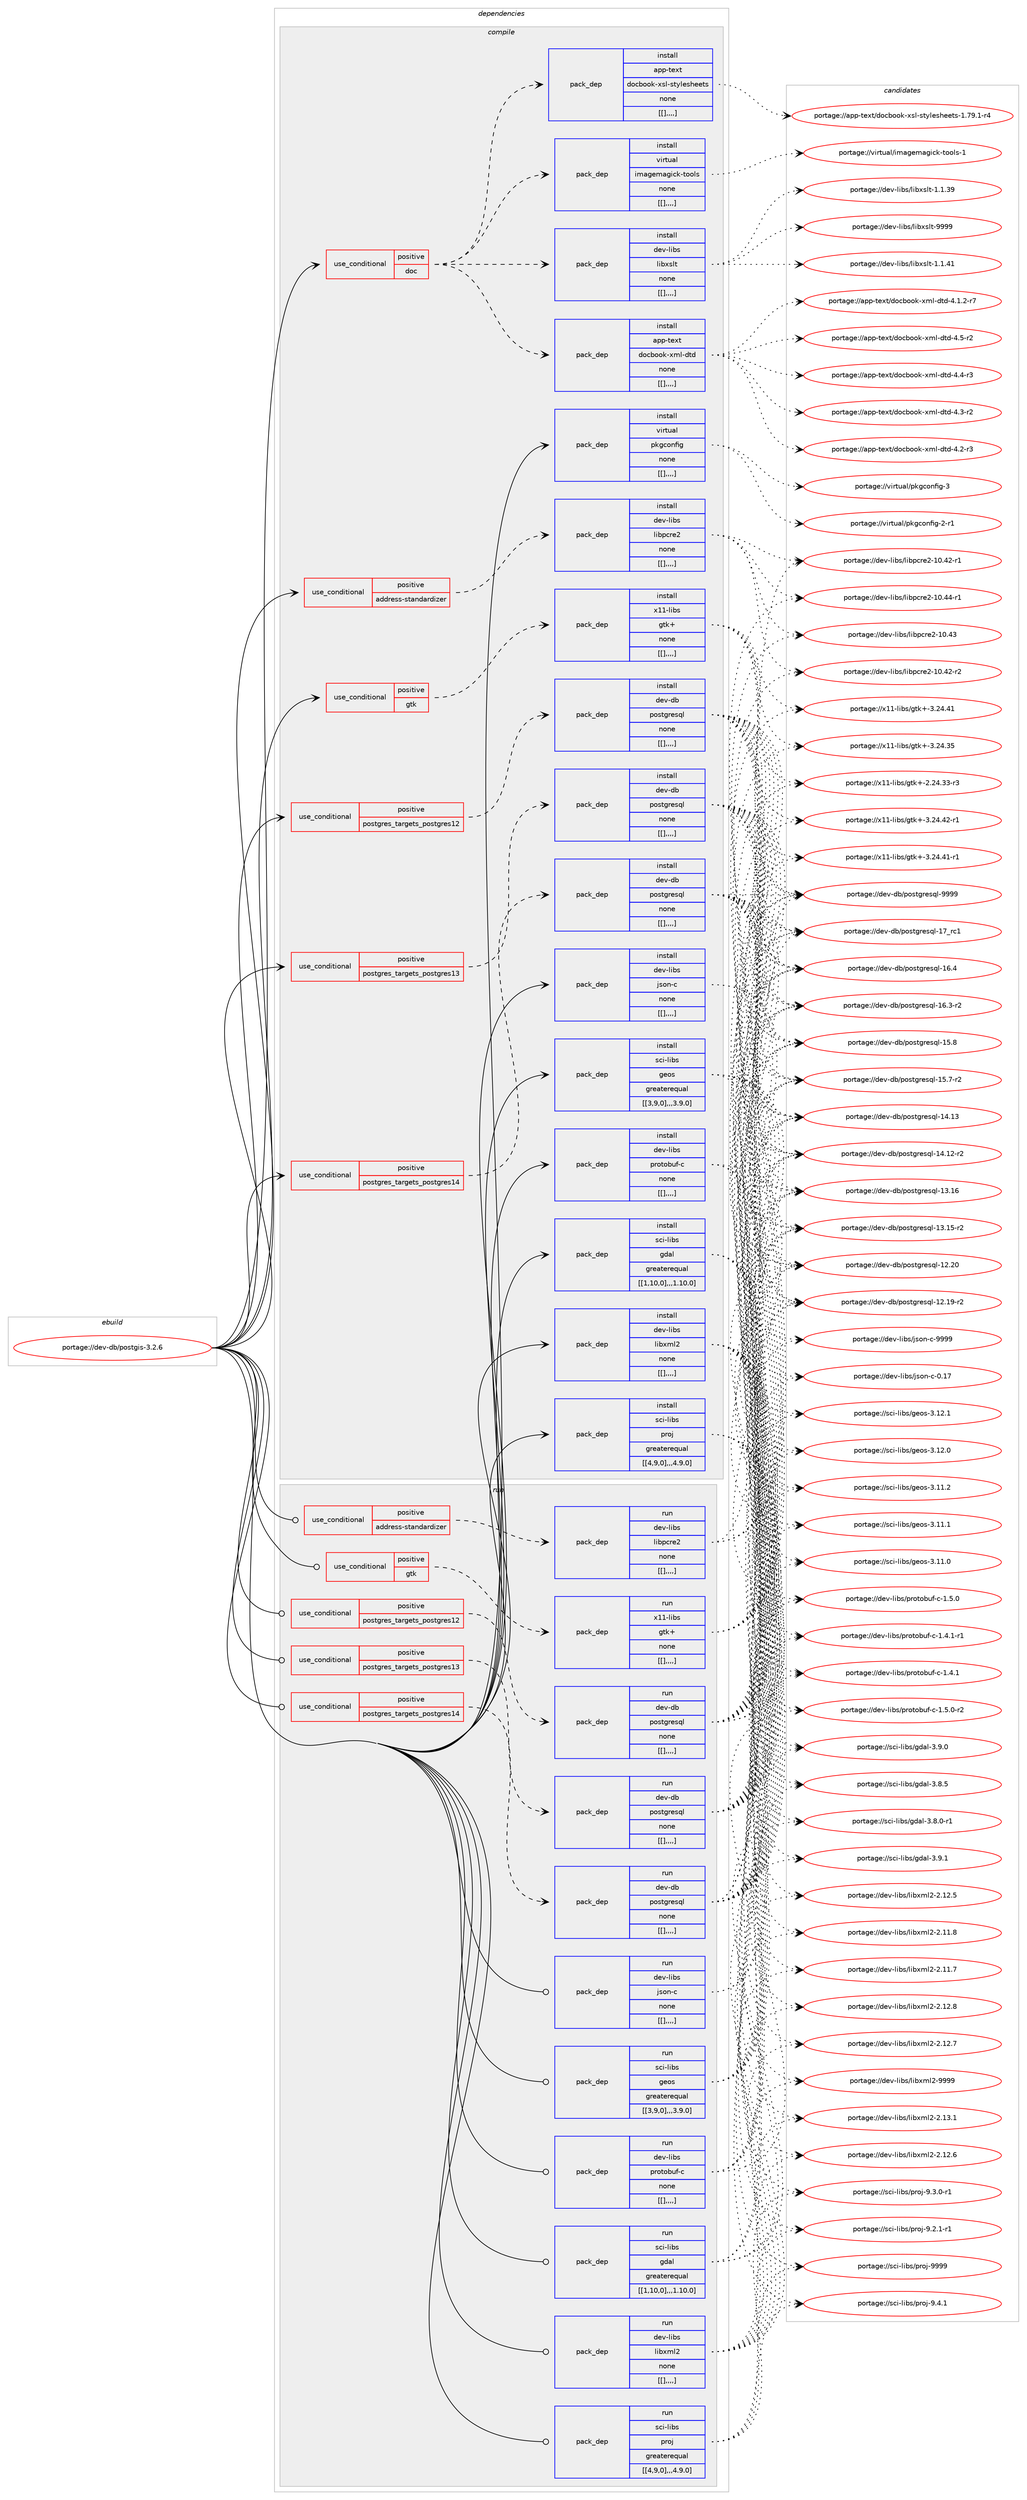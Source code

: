 digraph prolog {

# *************
# Graph options
# *************

newrank=true;
concentrate=true;
compound=true;
graph [rankdir=LR,fontname=Helvetica,fontsize=10,ranksep=1.5];#, ranksep=2.5, nodesep=0.2];
edge  [arrowhead=vee];
node  [fontname=Helvetica,fontsize=10];

# **********
# The ebuild
# **********

subgraph cluster_leftcol {
color=gray;
label=<<i>ebuild</i>>;
id [label="portage://dev-db/postgis-3.2.6", color=red, width=4, href="../dev-db/postgis-3.2.6.svg"];
}

# ****************
# The dependencies
# ****************

subgraph cluster_midcol {
color=gray;
label=<<i>dependencies</i>>;
subgraph cluster_compile {
fillcolor="#eeeeee";
style=filled;
label=<<i>compile</i>>;
subgraph cond18320 {
dependency69428 [label=<<TABLE BORDER="0" CELLBORDER="1" CELLSPACING="0" CELLPADDING="4"><TR><TD ROWSPAN="3" CELLPADDING="10">use_conditional</TD></TR><TR><TD>positive</TD></TR><TR><TD>address-standardizer</TD></TR></TABLE>>, shape=none, color=red];
subgraph pack50161 {
dependency69429 [label=<<TABLE BORDER="0" CELLBORDER="1" CELLSPACING="0" CELLPADDING="4" WIDTH="220"><TR><TD ROWSPAN="6" CELLPADDING="30">pack_dep</TD></TR><TR><TD WIDTH="110">install</TD></TR><TR><TD>dev-libs</TD></TR><TR><TD>libpcre2</TD></TR><TR><TD>none</TD></TR><TR><TD>[[],,,,]</TD></TR></TABLE>>, shape=none, color=blue];
}
dependency69428:e -> dependency69429:w [weight=20,style="dashed",arrowhead="vee"];
}
id:e -> dependency69428:w [weight=20,style="solid",arrowhead="vee"];
subgraph cond18321 {
dependency69430 [label=<<TABLE BORDER="0" CELLBORDER="1" CELLSPACING="0" CELLPADDING="4"><TR><TD ROWSPAN="3" CELLPADDING="10">use_conditional</TD></TR><TR><TD>positive</TD></TR><TR><TD>doc</TD></TR></TABLE>>, shape=none, color=red];
subgraph pack50162 {
dependency69431 [label=<<TABLE BORDER="0" CELLBORDER="1" CELLSPACING="0" CELLPADDING="4" WIDTH="220"><TR><TD ROWSPAN="6" CELLPADDING="30">pack_dep</TD></TR><TR><TD WIDTH="110">install</TD></TR><TR><TD>app-text</TD></TR><TR><TD>docbook-xsl-stylesheets</TD></TR><TR><TD>none</TD></TR><TR><TD>[[],,,,]</TD></TR></TABLE>>, shape=none, color=blue];
}
dependency69430:e -> dependency69431:w [weight=20,style="dashed",arrowhead="vee"];
subgraph pack50163 {
dependency69432 [label=<<TABLE BORDER="0" CELLBORDER="1" CELLSPACING="0" CELLPADDING="4" WIDTH="220"><TR><TD ROWSPAN="6" CELLPADDING="30">pack_dep</TD></TR><TR><TD WIDTH="110">install</TD></TR><TR><TD>app-text</TD></TR><TR><TD>docbook-xml-dtd</TD></TR><TR><TD>none</TD></TR><TR><TD>[[],,,,]</TD></TR></TABLE>>, shape=none, color=blue];
}
dependency69430:e -> dependency69432:w [weight=20,style="dashed",arrowhead="vee"];
subgraph pack50164 {
dependency69433 [label=<<TABLE BORDER="0" CELLBORDER="1" CELLSPACING="0" CELLPADDING="4" WIDTH="220"><TR><TD ROWSPAN="6" CELLPADDING="30">pack_dep</TD></TR><TR><TD WIDTH="110">install</TD></TR><TR><TD>dev-libs</TD></TR><TR><TD>libxslt</TD></TR><TR><TD>none</TD></TR><TR><TD>[[],,,,]</TD></TR></TABLE>>, shape=none, color=blue];
}
dependency69430:e -> dependency69433:w [weight=20,style="dashed",arrowhead="vee"];
subgraph pack50165 {
dependency69434 [label=<<TABLE BORDER="0" CELLBORDER="1" CELLSPACING="0" CELLPADDING="4" WIDTH="220"><TR><TD ROWSPAN="6" CELLPADDING="30">pack_dep</TD></TR><TR><TD WIDTH="110">install</TD></TR><TR><TD>virtual</TD></TR><TR><TD>imagemagick-tools</TD></TR><TR><TD>none</TD></TR><TR><TD>[[],,,,]</TD></TR></TABLE>>, shape=none, color=blue];
}
dependency69430:e -> dependency69434:w [weight=20,style="dashed",arrowhead="vee"];
}
id:e -> dependency69430:w [weight=20,style="solid",arrowhead="vee"];
subgraph cond18322 {
dependency69435 [label=<<TABLE BORDER="0" CELLBORDER="1" CELLSPACING="0" CELLPADDING="4"><TR><TD ROWSPAN="3" CELLPADDING="10">use_conditional</TD></TR><TR><TD>positive</TD></TR><TR><TD>gtk</TD></TR></TABLE>>, shape=none, color=red];
subgraph pack50166 {
dependency69436 [label=<<TABLE BORDER="0" CELLBORDER="1" CELLSPACING="0" CELLPADDING="4" WIDTH="220"><TR><TD ROWSPAN="6" CELLPADDING="30">pack_dep</TD></TR><TR><TD WIDTH="110">install</TD></TR><TR><TD>x11-libs</TD></TR><TR><TD>gtk+</TD></TR><TR><TD>none</TD></TR><TR><TD>[[],,,,]</TD></TR></TABLE>>, shape=none, color=blue];
}
dependency69435:e -> dependency69436:w [weight=20,style="dashed",arrowhead="vee"];
}
id:e -> dependency69435:w [weight=20,style="solid",arrowhead="vee"];
subgraph cond18323 {
dependency69437 [label=<<TABLE BORDER="0" CELLBORDER="1" CELLSPACING="0" CELLPADDING="4"><TR><TD ROWSPAN="3" CELLPADDING="10">use_conditional</TD></TR><TR><TD>positive</TD></TR><TR><TD>postgres_targets_postgres12</TD></TR></TABLE>>, shape=none, color=red];
subgraph pack50167 {
dependency69438 [label=<<TABLE BORDER="0" CELLBORDER="1" CELLSPACING="0" CELLPADDING="4" WIDTH="220"><TR><TD ROWSPAN="6" CELLPADDING="30">pack_dep</TD></TR><TR><TD WIDTH="110">install</TD></TR><TR><TD>dev-db</TD></TR><TR><TD>postgresql</TD></TR><TR><TD>none</TD></TR><TR><TD>[[],,,,]</TD></TR></TABLE>>, shape=none, color=blue];
}
dependency69437:e -> dependency69438:w [weight=20,style="dashed",arrowhead="vee"];
}
id:e -> dependency69437:w [weight=20,style="solid",arrowhead="vee"];
subgraph cond18324 {
dependency69439 [label=<<TABLE BORDER="0" CELLBORDER="1" CELLSPACING="0" CELLPADDING="4"><TR><TD ROWSPAN="3" CELLPADDING="10">use_conditional</TD></TR><TR><TD>positive</TD></TR><TR><TD>postgres_targets_postgres13</TD></TR></TABLE>>, shape=none, color=red];
subgraph pack50168 {
dependency69440 [label=<<TABLE BORDER="0" CELLBORDER="1" CELLSPACING="0" CELLPADDING="4" WIDTH="220"><TR><TD ROWSPAN="6" CELLPADDING="30">pack_dep</TD></TR><TR><TD WIDTH="110">install</TD></TR><TR><TD>dev-db</TD></TR><TR><TD>postgresql</TD></TR><TR><TD>none</TD></TR><TR><TD>[[],,,,]</TD></TR></TABLE>>, shape=none, color=blue];
}
dependency69439:e -> dependency69440:w [weight=20,style="dashed",arrowhead="vee"];
}
id:e -> dependency69439:w [weight=20,style="solid",arrowhead="vee"];
subgraph cond18325 {
dependency69441 [label=<<TABLE BORDER="0" CELLBORDER="1" CELLSPACING="0" CELLPADDING="4"><TR><TD ROWSPAN="3" CELLPADDING="10">use_conditional</TD></TR><TR><TD>positive</TD></TR><TR><TD>postgres_targets_postgres14</TD></TR></TABLE>>, shape=none, color=red];
subgraph pack50169 {
dependency69442 [label=<<TABLE BORDER="0" CELLBORDER="1" CELLSPACING="0" CELLPADDING="4" WIDTH="220"><TR><TD ROWSPAN="6" CELLPADDING="30">pack_dep</TD></TR><TR><TD WIDTH="110">install</TD></TR><TR><TD>dev-db</TD></TR><TR><TD>postgresql</TD></TR><TR><TD>none</TD></TR><TR><TD>[[],,,,]</TD></TR></TABLE>>, shape=none, color=blue];
}
dependency69441:e -> dependency69442:w [weight=20,style="dashed",arrowhead="vee"];
}
id:e -> dependency69441:w [weight=20,style="solid",arrowhead="vee"];
subgraph pack50170 {
dependency69443 [label=<<TABLE BORDER="0" CELLBORDER="1" CELLSPACING="0" CELLPADDING="4" WIDTH="220"><TR><TD ROWSPAN="6" CELLPADDING="30">pack_dep</TD></TR><TR><TD WIDTH="110">install</TD></TR><TR><TD>dev-libs</TD></TR><TR><TD>json-c</TD></TR><TR><TD>none</TD></TR><TR><TD>[[],,,,]</TD></TR></TABLE>>, shape=none, color=blue];
}
id:e -> dependency69443:w [weight=20,style="solid",arrowhead="vee"];
subgraph pack50171 {
dependency69444 [label=<<TABLE BORDER="0" CELLBORDER="1" CELLSPACING="0" CELLPADDING="4" WIDTH="220"><TR><TD ROWSPAN="6" CELLPADDING="30">pack_dep</TD></TR><TR><TD WIDTH="110">install</TD></TR><TR><TD>dev-libs</TD></TR><TR><TD>libxml2</TD></TR><TR><TD>none</TD></TR><TR><TD>[[],,,,]</TD></TR></TABLE>>, shape=none, color=blue];
}
id:e -> dependency69444:w [weight=20,style="solid",arrowhead="vee"];
subgraph pack50172 {
dependency69445 [label=<<TABLE BORDER="0" CELLBORDER="1" CELLSPACING="0" CELLPADDING="4" WIDTH="220"><TR><TD ROWSPAN="6" CELLPADDING="30">pack_dep</TD></TR><TR><TD WIDTH="110">install</TD></TR><TR><TD>dev-libs</TD></TR><TR><TD>protobuf-c</TD></TR><TR><TD>none</TD></TR><TR><TD>[[],,,,]</TD></TR></TABLE>>, shape=none, color=blue];
}
id:e -> dependency69445:w [weight=20,style="solid",arrowhead="vee"];
subgraph pack50173 {
dependency69446 [label=<<TABLE BORDER="0" CELLBORDER="1" CELLSPACING="0" CELLPADDING="4" WIDTH="220"><TR><TD ROWSPAN="6" CELLPADDING="30">pack_dep</TD></TR><TR><TD WIDTH="110">install</TD></TR><TR><TD>sci-libs</TD></TR><TR><TD>gdal</TD></TR><TR><TD>greaterequal</TD></TR><TR><TD>[[1,10,0],,,1.10.0]</TD></TR></TABLE>>, shape=none, color=blue];
}
id:e -> dependency69446:w [weight=20,style="solid",arrowhead="vee"];
subgraph pack50174 {
dependency69447 [label=<<TABLE BORDER="0" CELLBORDER="1" CELLSPACING="0" CELLPADDING="4" WIDTH="220"><TR><TD ROWSPAN="6" CELLPADDING="30">pack_dep</TD></TR><TR><TD WIDTH="110">install</TD></TR><TR><TD>sci-libs</TD></TR><TR><TD>geos</TD></TR><TR><TD>greaterequal</TD></TR><TR><TD>[[3,9,0],,,3.9.0]</TD></TR></TABLE>>, shape=none, color=blue];
}
id:e -> dependency69447:w [weight=20,style="solid",arrowhead="vee"];
subgraph pack50175 {
dependency69448 [label=<<TABLE BORDER="0" CELLBORDER="1" CELLSPACING="0" CELLPADDING="4" WIDTH="220"><TR><TD ROWSPAN="6" CELLPADDING="30">pack_dep</TD></TR><TR><TD WIDTH="110">install</TD></TR><TR><TD>sci-libs</TD></TR><TR><TD>proj</TD></TR><TR><TD>greaterequal</TD></TR><TR><TD>[[4,9,0],,,4.9.0]</TD></TR></TABLE>>, shape=none, color=blue];
}
id:e -> dependency69448:w [weight=20,style="solid",arrowhead="vee"];
subgraph pack50176 {
dependency69449 [label=<<TABLE BORDER="0" CELLBORDER="1" CELLSPACING="0" CELLPADDING="4" WIDTH="220"><TR><TD ROWSPAN="6" CELLPADDING="30">pack_dep</TD></TR><TR><TD WIDTH="110">install</TD></TR><TR><TD>virtual</TD></TR><TR><TD>pkgconfig</TD></TR><TR><TD>none</TD></TR><TR><TD>[[],,,,]</TD></TR></TABLE>>, shape=none, color=blue];
}
id:e -> dependency69449:w [weight=20,style="solid",arrowhead="vee"];
}
subgraph cluster_compileandrun {
fillcolor="#eeeeee";
style=filled;
label=<<i>compile and run</i>>;
}
subgraph cluster_run {
fillcolor="#eeeeee";
style=filled;
label=<<i>run</i>>;
subgraph cond18326 {
dependency69450 [label=<<TABLE BORDER="0" CELLBORDER="1" CELLSPACING="0" CELLPADDING="4"><TR><TD ROWSPAN="3" CELLPADDING="10">use_conditional</TD></TR><TR><TD>positive</TD></TR><TR><TD>address-standardizer</TD></TR></TABLE>>, shape=none, color=red];
subgraph pack50177 {
dependency69451 [label=<<TABLE BORDER="0" CELLBORDER="1" CELLSPACING="0" CELLPADDING="4" WIDTH="220"><TR><TD ROWSPAN="6" CELLPADDING="30">pack_dep</TD></TR><TR><TD WIDTH="110">run</TD></TR><TR><TD>dev-libs</TD></TR><TR><TD>libpcre2</TD></TR><TR><TD>none</TD></TR><TR><TD>[[],,,,]</TD></TR></TABLE>>, shape=none, color=blue];
}
dependency69450:e -> dependency69451:w [weight=20,style="dashed",arrowhead="vee"];
}
id:e -> dependency69450:w [weight=20,style="solid",arrowhead="odot"];
subgraph cond18327 {
dependency69452 [label=<<TABLE BORDER="0" CELLBORDER="1" CELLSPACING="0" CELLPADDING="4"><TR><TD ROWSPAN="3" CELLPADDING="10">use_conditional</TD></TR><TR><TD>positive</TD></TR><TR><TD>gtk</TD></TR></TABLE>>, shape=none, color=red];
subgraph pack50178 {
dependency69453 [label=<<TABLE BORDER="0" CELLBORDER="1" CELLSPACING="0" CELLPADDING="4" WIDTH="220"><TR><TD ROWSPAN="6" CELLPADDING="30">pack_dep</TD></TR><TR><TD WIDTH="110">run</TD></TR><TR><TD>x11-libs</TD></TR><TR><TD>gtk+</TD></TR><TR><TD>none</TD></TR><TR><TD>[[],,,,]</TD></TR></TABLE>>, shape=none, color=blue];
}
dependency69452:e -> dependency69453:w [weight=20,style="dashed",arrowhead="vee"];
}
id:e -> dependency69452:w [weight=20,style="solid",arrowhead="odot"];
subgraph cond18328 {
dependency69454 [label=<<TABLE BORDER="0" CELLBORDER="1" CELLSPACING="0" CELLPADDING="4"><TR><TD ROWSPAN="3" CELLPADDING="10">use_conditional</TD></TR><TR><TD>positive</TD></TR><TR><TD>postgres_targets_postgres12</TD></TR></TABLE>>, shape=none, color=red];
subgraph pack50179 {
dependency69455 [label=<<TABLE BORDER="0" CELLBORDER="1" CELLSPACING="0" CELLPADDING="4" WIDTH="220"><TR><TD ROWSPAN="6" CELLPADDING="30">pack_dep</TD></TR><TR><TD WIDTH="110">run</TD></TR><TR><TD>dev-db</TD></TR><TR><TD>postgresql</TD></TR><TR><TD>none</TD></TR><TR><TD>[[],,,,]</TD></TR></TABLE>>, shape=none, color=blue];
}
dependency69454:e -> dependency69455:w [weight=20,style="dashed",arrowhead="vee"];
}
id:e -> dependency69454:w [weight=20,style="solid",arrowhead="odot"];
subgraph cond18329 {
dependency69456 [label=<<TABLE BORDER="0" CELLBORDER="1" CELLSPACING="0" CELLPADDING="4"><TR><TD ROWSPAN="3" CELLPADDING="10">use_conditional</TD></TR><TR><TD>positive</TD></TR><TR><TD>postgres_targets_postgres13</TD></TR></TABLE>>, shape=none, color=red];
subgraph pack50180 {
dependency69457 [label=<<TABLE BORDER="0" CELLBORDER="1" CELLSPACING="0" CELLPADDING="4" WIDTH="220"><TR><TD ROWSPAN="6" CELLPADDING="30">pack_dep</TD></TR><TR><TD WIDTH="110">run</TD></TR><TR><TD>dev-db</TD></TR><TR><TD>postgresql</TD></TR><TR><TD>none</TD></TR><TR><TD>[[],,,,]</TD></TR></TABLE>>, shape=none, color=blue];
}
dependency69456:e -> dependency69457:w [weight=20,style="dashed",arrowhead="vee"];
}
id:e -> dependency69456:w [weight=20,style="solid",arrowhead="odot"];
subgraph cond18330 {
dependency69458 [label=<<TABLE BORDER="0" CELLBORDER="1" CELLSPACING="0" CELLPADDING="4"><TR><TD ROWSPAN="3" CELLPADDING="10">use_conditional</TD></TR><TR><TD>positive</TD></TR><TR><TD>postgres_targets_postgres14</TD></TR></TABLE>>, shape=none, color=red];
subgraph pack50181 {
dependency69459 [label=<<TABLE BORDER="0" CELLBORDER="1" CELLSPACING="0" CELLPADDING="4" WIDTH="220"><TR><TD ROWSPAN="6" CELLPADDING="30">pack_dep</TD></TR><TR><TD WIDTH="110">run</TD></TR><TR><TD>dev-db</TD></TR><TR><TD>postgresql</TD></TR><TR><TD>none</TD></TR><TR><TD>[[],,,,]</TD></TR></TABLE>>, shape=none, color=blue];
}
dependency69458:e -> dependency69459:w [weight=20,style="dashed",arrowhead="vee"];
}
id:e -> dependency69458:w [weight=20,style="solid",arrowhead="odot"];
subgraph pack50182 {
dependency69460 [label=<<TABLE BORDER="0" CELLBORDER="1" CELLSPACING="0" CELLPADDING="4" WIDTH="220"><TR><TD ROWSPAN="6" CELLPADDING="30">pack_dep</TD></TR><TR><TD WIDTH="110">run</TD></TR><TR><TD>dev-libs</TD></TR><TR><TD>json-c</TD></TR><TR><TD>none</TD></TR><TR><TD>[[],,,,]</TD></TR></TABLE>>, shape=none, color=blue];
}
id:e -> dependency69460:w [weight=20,style="solid",arrowhead="odot"];
subgraph pack50183 {
dependency69461 [label=<<TABLE BORDER="0" CELLBORDER="1" CELLSPACING="0" CELLPADDING="4" WIDTH="220"><TR><TD ROWSPAN="6" CELLPADDING="30">pack_dep</TD></TR><TR><TD WIDTH="110">run</TD></TR><TR><TD>dev-libs</TD></TR><TR><TD>libxml2</TD></TR><TR><TD>none</TD></TR><TR><TD>[[],,,,]</TD></TR></TABLE>>, shape=none, color=blue];
}
id:e -> dependency69461:w [weight=20,style="solid",arrowhead="odot"];
subgraph pack50184 {
dependency69462 [label=<<TABLE BORDER="0" CELLBORDER="1" CELLSPACING="0" CELLPADDING="4" WIDTH="220"><TR><TD ROWSPAN="6" CELLPADDING="30">pack_dep</TD></TR><TR><TD WIDTH="110">run</TD></TR><TR><TD>dev-libs</TD></TR><TR><TD>protobuf-c</TD></TR><TR><TD>none</TD></TR><TR><TD>[[],,,,]</TD></TR></TABLE>>, shape=none, color=blue];
}
id:e -> dependency69462:w [weight=20,style="solid",arrowhead="odot"];
subgraph pack50185 {
dependency69463 [label=<<TABLE BORDER="0" CELLBORDER="1" CELLSPACING="0" CELLPADDING="4" WIDTH="220"><TR><TD ROWSPAN="6" CELLPADDING="30">pack_dep</TD></TR><TR><TD WIDTH="110">run</TD></TR><TR><TD>sci-libs</TD></TR><TR><TD>gdal</TD></TR><TR><TD>greaterequal</TD></TR><TR><TD>[[1,10,0],,,1.10.0]</TD></TR></TABLE>>, shape=none, color=blue];
}
id:e -> dependency69463:w [weight=20,style="solid",arrowhead="odot"];
subgraph pack50186 {
dependency69464 [label=<<TABLE BORDER="0" CELLBORDER="1" CELLSPACING="0" CELLPADDING="4" WIDTH="220"><TR><TD ROWSPAN="6" CELLPADDING="30">pack_dep</TD></TR><TR><TD WIDTH="110">run</TD></TR><TR><TD>sci-libs</TD></TR><TR><TD>geos</TD></TR><TR><TD>greaterequal</TD></TR><TR><TD>[[3,9,0],,,3.9.0]</TD></TR></TABLE>>, shape=none, color=blue];
}
id:e -> dependency69464:w [weight=20,style="solid",arrowhead="odot"];
subgraph pack50187 {
dependency69465 [label=<<TABLE BORDER="0" CELLBORDER="1" CELLSPACING="0" CELLPADDING="4" WIDTH="220"><TR><TD ROWSPAN="6" CELLPADDING="30">pack_dep</TD></TR><TR><TD WIDTH="110">run</TD></TR><TR><TD>sci-libs</TD></TR><TR><TD>proj</TD></TR><TR><TD>greaterequal</TD></TR><TR><TD>[[4,9,0],,,4.9.0]</TD></TR></TABLE>>, shape=none, color=blue];
}
id:e -> dependency69465:w [weight=20,style="solid",arrowhead="odot"];
}
}

# **************
# The candidates
# **************

subgraph cluster_choices {
rank=same;
color=gray;
label=<<i>candidates</i>>;

subgraph choice50161 {
color=black;
nodesep=1;
choice1001011184510810598115471081059811299114101504549484652524511449 [label="portage://dev-libs/libpcre2-10.44-r1", color=red, width=4,href="../dev-libs/libpcre2-10.44-r1.svg"];
choice100101118451081059811547108105981129911410150454948465251 [label="portage://dev-libs/libpcre2-10.43", color=red, width=4,href="../dev-libs/libpcre2-10.43.svg"];
choice1001011184510810598115471081059811299114101504549484652504511450 [label="portage://dev-libs/libpcre2-10.42-r2", color=red, width=4,href="../dev-libs/libpcre2-10.42-r2.svg"];
choice1001011184510810598115471081059811299114101504549484652504511449 [label="portage://dev-libs/libpcre2-10.42-r1", color=red, width=4,href="../dev-libs/libpcre2-10.42-r1.svg"];
dependency69429:e -> choice1001011184510810598115471081059811299114101504549484652524511449:w [style=dotted,weight="100"];
dependency69429:e -> choice100101118451081059811547108105981129911410150454948465251:w [style=dotted,weight="100"];
dependency69429:e -> choice1001011184510810598115471081059811299114101504549484652504511450:w [style=dotted,weight="100"];
dependency69429:e -> choice1001011184510810598115471081059811299114101504549484652504511449:w [style=dotted,weight="100"];
}
subgraph choice50162 {
color=black;
nodesep=1;
choice97112112451161011201164710011199981111111074512011510845115116121108101115104101101116115454946555746494511452 [label="portage://app-text/docbook-xsl-stylesheets-1.79.1-r4", color=red, width=4,href="../app-text/docbook-xsl-stylesheets-1.79.1-r4.svg"];
dependency69431:e -> choice97112112451161011201164710011199981111111074512011510845115116121108101115104101101116115454946555746494511452:w [style=dotted,weight="100"];
}
subgraph choice50163 {
color=black;
nodesep=1;
choice97112112451161011201164710011199981111111074512010910845100116100455246534511450 [label="portage://app-text/docbook-xml-dtd-4.5-r2", color=red, width=4,href="../app-text/docbook-xml-dtd-4.5-r2.svg"];
choice97112112451161011201164710011199981111111074512010910845100116100455246524511451 [label="portage://app-text/docbook-xml-dtd-4.4-r3", color=red, width=4,href="../app-text/docbook-xml-dtd-4.4-r3.svg"];
choice97112112451161011201164710011199981111111074512010910845100116100455246514511450 [label="portage://app-text/docbook-xml-dtd-4.3-r2", color=red, width=4,href="../app-text/docbook-xml-dtd-4.3-r2.svg"];
choice97112112451161011201164710011199981111111074512010910845100116100455246504511451 [label="portage://app-text/docbook-xml-dtd-4.2-r3", color=red, width=4,href="../app-text/docbook-xml-dtd-4.2-r3.svg"];
choice971121124511610112011647100111999811111110745120109108451001161004552464946504511455 [label="portage://app-text/docbook-xml-dtd-4.1.2-r7", color=red, width=4,href="../app-text/docbook-xml-dtd-4.1.2-r7.svg"];
dependency69432:e -> choice97112112451161011201164710011199981111111074512010910845100116100455246534511450:w [style=dotted,weight="100"];
dependency69432:e -> choice97112112451161011201164710011199981111111074512010910845100116100455246524511451:w [style=dotted,weight="100"];
dependency69432:e -> choice97112112451161011201164710011199981111111074512010910845100116100455246514511450:w [style=dotted,weight="100"];
dependency69432:e -> choice97112112451161011201164710011199981111111074512010910845100116100455246504511451:w [style=dotted,weight="100"];
dependency69432:e -> choice971121124511610112011647100111999811111110745120109108451001161004552464946504511455:w [style=dotted,weight="100"];
}
subgraph choice50164 {
color=black;
nodesep=1;
choice100101118451081059811547108105981201151081164557575757 [label="portage://dev-libs/libxslt-9999", color=red, width=4,href="../dev-libs/libxslt-9999.svg"];
choice1001011184510810598115471081059812011510811645494649465249 [label="portage://dev-libs/libxslt-1.1.41", color=red, width=4,href="../dev-libs/libxslt-1.1.41.svg"];
choice1001011184510810598115471081059812011510811645494649465157 [label="portage://dev-libs/libxslt-1.1.39", color=red, width=4,href="../dev-libs/libxslt-1.1.39.svg"];
dependency69433:e -> choice100101118451081059811547108105981201151081164557575757:w [style=dotted,weight="100"];
dependency69433:e -> choice1001011184510810598115471081059812011510811645494649465249:w [style=dotted,weight="100"];
dependency69433:e -> choice1001011184510810598115471081059812011510811645494649465157:w [style=dotted,weight="100"];
}
subgraph choice50165 {
color=black;
nodesep=1;
choice1181051141161179710847105109971031011099710310599107451161111111081154549 [label="portage://virtual/imagemagick-tools-1", color=red, width=4,href="../virtual/imagemagick-tools-1.svg"];
dependency69434:e -> choice1181051141161179710847105109971031011099710310599107451161111111081154549:w [style=dotted,weight="100"];
}
subgraph choice50166 {
color=black;
nodesep=1;
choice12049494510810598115471031161074345514650524652504511449 [label="portage://x11-libs/gtk+-3.24.42-r1", color=red, width=4,href="../x11-libs/gtk+-3.24.42-r1.svg"];
choice12049494510810598115471031161074345514650524652494511449 [label="portage://x11-libs/gtk+-3.24.41-r1", color=red, width=4,href="../x11-libs/gtk+-3.24.41-r1.svg"];
choice1204949451081059811547103116107434551465052465249 [label="portage://x11-libs/gtk+-3.24.41", color=red, width=4,href="../x11-libs/gtk+-3.24.41.svg"];
choice1204949451081059811547103116107434551465052465153 [label="portage://x11-libs/gtk+-3.24.35", color=red, width=4,href="../x11-libs/gtk+-3.24.35.svg"];
choice12049494510810598115471031161074345504650524651514511451 [label="portage://x11-libs/gtk+-2.24.33-r3", color=red, width=4,href="../x11-libs/gtk+-2.24.33-r3.svg"];
dependency69436:e -> choice12049494510810598115471031161074345514650524652504511449:w [style=dotted,weight="100"];
dependency69436:e -> choice12049494510810598115471031161074345514650524652494511449:w [style=dotted,weight="100"];
dependency69436:e -> choice1204949451081059811547103116107434551465052465249:w [style=dotted,weight="100"];
dependency69436:e -> choice1204949451081059811547103116107434551465052465153:w [style=dotted,weight="100"];
dependency69436:e -> choice12049494510810598115471031161074345504650524651514511451:w [style=dotted,weight="100"];
}
subgraph choice50167 {
color=black;
nodesep=1;
choice1001011184510098471121111151161031141011151131084557575757 [label="portage://dev-db/postgresql-9999", color=red, width=4,href="../dev-db/postgresql-9999.svg"];
choice100101118451009847112111115116103114101115113108454955951149949 [label="portage://dev-db/postgresql-17_rc1", color=red, width=4,href="../dev-db/postgresql-17_rc1.svg"];
choice1001011184510098471121111151161031141011151131084549544652 [label="portage://dev-db/postgresql-16.4", color=red, width=4,href="../dev-db/postgresql-16.4.svg"];
choice10010111845100984711211111511610311410111511310845495446514511450 [label="portage://dev-db/postgresql-16.3-r2", color=red, width=4,href="../dev-db/postgresql-16.3-r2.svg"];
choice1001011184510098471121111151161031141011151131084549534656 [label="portage://dev-db/postgresql-15.8", color=red, width=4,href="../dev-db/postgresql-15.8.svg"];
choice10010111845100984711211111511610311410111511310845495346554511450 [label="portage://dev-db/postgresql-15.7-r2", color=red, width=4,href="../dev-db/postgresql-15.7-r2.svg"];
choice100101118451009847112111115116103114101115113108454952464951 [label="portage://dev-db/postgresql-14.13", color=red, width=4,href="../dev-db/postgresql-14.13.svg"];
choice1001011184510098471121111151161031141011151131084549524649504511450 [label="portage://dev-db/postgresql-14.12-r2", color=red, width=4,href="../dev-db/postgresql-14.12-r2.svg"];
choice100101118451009847112111115116103114101115113108454951464954 [label="portage://dev-db/postgresql-13.16", color=red, width=4,href="../dev-db/postgresql-13.16.svg"];
choice1001011184510098471121111151161031141011151131084549514649534511450 [label="portage://dev-db/postgresql-13.15-r2", color=red, width=4,href="../dev-db/postgresql-13.15-r2.svg"];
choice100101118451009847112111115116103114101115113108454950465048 [label="portage://dev-db/postgresql-12.20", color=red, width=4,href="../dev-db/postgresql-12.20.svg"];
choice1001011184510098471121111151161031141011151131084549504649574511450 [label="portage://dev-db/postgresql-12.19-r2", color=red, width=4,href="../dev-db/postgresql-12.19-r2.svg"];
dependency69438:e -> choice1001011184510098471121111151161031141011151131084557575757:w [style=dotted,weight="100"];
dependency69438:e -> choice100101118451009847112111115116103114101115113108454955951149949:w [style=dotted,weight="100"];
dependency69438:e -> choice1001011184510098471121111151161031141011151131084549544652:w [style=dotted,weight="100"];
dependency69438:e -> choice10010111845100984711211111511610311410111511310845495446514511450:w [style=dotted,weight="100"];
dependency69438:e -> choice1001011184510098471121111151161031141011151131084549534656:w [style=dotted,weight="100"];
dependency69438:e -> choice10010111845100984711211111511610311410111511310845495346554511450:w [style=dotted,weight="100"];
dependency69438:e -> choice100101118451009847112111115116103114101115113108454952464951:w [style=dotted,weight="100"];
dependency69438:e -> choice1001011184510098471121111151161031141011151131084549524649504511450:w [style=dotted,weight="100"];
dependency69438:e -> choice100101118451009847112111115116103114101115113108454951464954:w [style=dotted,weight="100"];
dependency69438:e -> choice1001011184510098471121111151161031141011151131084549514649534511450:w [style=dotted,weight="100"];
dependency69438:e -> choice100101118451009847112111115116103114101115113108454950465048:w [style=dotted,weight="100"];
dependency69438:e -> choice1001011184510098471121111151161031141011151131084549504649574511450:w [style=dotted,weight="100"];
}
subgraph choice50168 {
color=black;
nodesep=1;
choice1001011184510098471121111151161031141011151131084557575757 [label="portage://dev-db/postgresql-9999", color=red, width=4,href="../dev-db/postgresql-9999.svg"];
choice100101118451009847112111115116103114101115113108454955951149949 [label="portage://dev-db/postgresql-17_rc1", color=red, width=4,href="../dev-db/postgresql-17_rc1.svg"];
choice1001011184510098471121111151161031141011151131084549544652 [label="portage://dev-db/postgresql-16.4", color=red, width=4,href="../dev-db/postgresql-16.4.svg"];
choice10010111845100984711211111511610311410111511310845495446514511450 [label="portage://dev-db/postgresql-16.3-r2", color=red, width=4,href="../dev-db/postgresql-16.3-r2.svg"];
choice1001011184510098471121111151161031141011151131084549534656 [label="portage://dev-db/postgresql-15.8", color=red, width=4,href="../dev-db/postgresql-15.8.svg"];
choice10010111845100984711211111511610311410111511310845495346554511450 [label="portage://dev-db/postgresql-15.7-r2", color=red, width=4,href="../dev-db/postgresql-15.7-r2.svg"];
choice100101118451009847112111115116103114101115113108454952464951 [label="portage://dev-db/postgresql-14.13", color=red, width=4,href="../dev-db/postgresql-14.13.svg"];
choice1001011184510098471121111151161031141011151131084549524649504511450 [label="portage://dev-db/postgresql-14.12-r2", color=red, width=4,href="../dev-db/postgresql-14.12-r2.svg"];
choice100101118451009847112111115116103114101115113108454951464954 [label="portage://dev-db/postgresql-13.16", color=red, width=4,href="../dev-db/postgresql-13.16.svg"];
choice1001011184510098471121111151161031141011151131084549514649534511450 [label="portage://dev-db/postgresql-13.15-r2", color=red, width=4,href="../dev-db/postgresql-13.15-r2.svg"];
choice100101118451009847112111115116103114101115113108454950465048 [label="portage://dev-db/postgresql-12.20", color=red, width=4,href="../dev-db/postgresql-12.20.svg"];
choice1001011184510098471121111151161031141011151131084549504649574511450 [label="portage://dev-db/postgresql-12.19-r2", color=red, width=4,href="../dev-db/postgresql-12.19-r2.svg"];
dependency69440:e -> choice1001011184510098471121111151161031141011151131084557575757:w [style=dotted,weight="100"];
dependency69440:e -> choice100101118451009847112111115116103114101115113108454955951149949:w [style=dotted,weight="100"];
dependency69440:e -> choice1001011184510098471121111151161031141011151131084549544652:w [style=dotted,weight="100"];
dependency69440:e -> choice10010111845100984711211111511610311410111511310845495446514511450:w [style=dotted,weight="100"];
dependency69440:e -> choice1001011184510098471121111151161031141011151131084549534656:w [style=dotted,weight="100"];
dependency69440:e -> choice10010111845100984711211111511610311410111511310845495346554511450:w [style=dotted,weight="100"];
dependency69440:e -> choice100101118451009847112111115116103114101115113108454952464951:w [style=dotted,weight="100"];
dependency69440:e -> choice1001011184510098471121111151161031141011151131084549524649504511450:w [style=dotted,weight="100"];
dependency69440:e -> choice100101118451009847112111115116103114101115113108454951464954:w [style=dotted,weight="100"];
dependency69440:e -> choice1001011184510098471121111151161031141011151131084549514649534511450:w [style=dotted,weight="100"];
dependency69440:e -> choice100101118451009847112111115116103114101115113108454950465048:w [style=dotted,weight="100"];
dependency69440:e -> choice1001011184510098471121111151161031141011151131084549504649574511450:w [style=dotted,weight="100"];
}
subgraph choice50169 {
color=black;
nodesep=1;
choice1001011184510098471121111151161031141011151131084557575757 [label="portage://dev-db/postgresql-9999", color=red, width=4,href="../dev-db/postgresql-9999.svg"];
choice100101118451009847112111115116103114101115113108454955951149949 [label="portage://dev-db/postgresql-17_rc1", color=red, width=4,href="../dev-db/postgresql-17_rc1.svg"];
choice1001011184510098471121111151161031141011151131084549544652 [label="portage://dev-db/postgresql-16.4", color=red, width=4,href="../dev-db/postgresql-16.4.svg"];
choice10010111845100984711211111511610311410111511310845495446514511450 [label="portage://dev-db/postgresql-16.3-r2", color=red, width=4,href="../dev-db/postgresql-16.3-r2.svg"];
choice1001011184510098471121111151161031141011151131084549534656 [label="portage://dev-db/postgresql-15.8", color=red, width=4,href="../dev-db/postgresql-15.8.svg"];
choice10010111845100984711211111511610311410111511310845495346554511450 [label="portage://dev-db/postgresql-15.7-r2", color=red, width=4,href="../dev-db/postgresql-15.7-r2.svg"];
choice100101118451009847112111115116103114101115113108454952464951 [label="portage://dev-db/postgresql-14.13", color=red, width=4,href="../dev-db/postgresql-14.13.svg"];
choice1001011184510098471121111151161031141011151131084549524649504511450 [label="portage://dev-db/postgresql-14.12-r2", color=red, width=4,href="../dev-db/postgresql-14.12-r2.svg"];
choice100101118451009847112111115116103114101115113108454951464954 [label="portage://dev-db/postgresql-13.16", color=red, width=4,href="../dev-db/postgresql-13.16.svg"];
choice1001011184510098471121111151161031141011151131084549514649534511450 [label="portage://dev-db/postgresql-13.15-r2", color=red, width=4,href="../dev-db/postgresql-13.15-r2.svg"];
choice100101118451009847112111115116103114101115113108454950465048 [label="portage://dev-db/postgresql-12.20", color=red, width=4,href="../dev-db/postgresql-12.20.svg"];
choice1001011184510098471121111151161031141011151131084549504649574511450 [label="portage://dev-db/postgresql-12.19-r2", color=red, width=4,href="../dev-db/postgresql-12.19-r2.svg"];
dependency69442:e -> choice1001011184510098471121111151161031141011151131084557575757:w [style=dotted,weight="100"];
dependency69442:e -> choice100101118451009847112111115116103114101115113108454955951149949:w [style=dotted,weight="100"];
dependency69442:e -> choice1001011184510098471121111151161031141011151131084549544652:w [style=dotted,weight="100"];
dependency69442:e -> choice10010111845100984711211111511610311410111511310845495446514511450:w [style=dotted,weight="100"];
dependency69442:e -> choice1001011184510098471121111151161031141011151131084549534656:w [style=dotted,weight="100"];
dependency69442:e -> choice10010111845100984711211111511610311410111511310845495346554511450:w [style=dotted,weight="100"];
dependency69442:e -> choice100101118451009847112111115116103114101115113108454952464951:w [style=dotted,weight="100"];
dependency69442:e -> choice1001011184510098471121111151161031141011151131084549524649504511450:w [style=dotted,weight="100"];
dependency69442:e -> choice100101118451009847112111115116103114101115113108454951464954:w [style=dotted,weight="100"];
dependency69442:e -> choice1001011184510098471121111151161031141011151131084549514649534511450:w [style=dotted,weight="100"];
dependency69442:e -> choice100101118451009847112111115116103114101115113108454950465048:w [style=dotted,weight="100"];
dependency69442:e -> choice1001011184510098471121111151161031141011151131084549504649574511450:w [style=dotted,weight="100"];
}
subgraph choice50170 {
color=black;
nodesep=1;
choice10010111845108105981154710611511111045994557575757 [label="portage://dev-libs/json-c-9999", color=red, width=4,href="../dev-libs/json-c-9999.svg"];
choice10010111845108105981154710611511111045994548464955 [label="portage://dev-libs/json-c-0.17", color=red, width=4,href="../dev-libs/json-c-0.17.svg"];
dependency69443:e -> choice10010111845108105981154710611511111045994557575757:w [style=dotted,weight="100"];
dependency69443:e -> choice10010111845108105981154710611511111045994548464955:w [style=dotted,weight="100"];
}
subgraph choice50171 {
color=black;
nodesep=1;
choice10010111845108105981154710810598120109108504557575757 [label="portage://dev-libs/libxml2-9999", color=red, width=4,href="../dev-libs/libxml2-9999.svg"];
choice100101118451081059811547108105981201091085045504649514649 [label="portage://dev-libs/libxml2-2.13.1", color=red, width=4,href="../dev-libs/libxml2-2.13.1.svg"];
choice100101118451081059811547108105981201091085045504649504656 [label="portage://dev-libs/libxml2-2.12.8", color=red, width=4,href="../dev-libs/libxml2-2.12.8.svg"];
choice100101118451081059811547108105981201091085045504649504655 [label="portage://dev-libs/libxml2-2.12.7", color=red, width=4,href="../dev-libs/libxml2-2.12.7.svg"];
choice100101118451081059811547108105981201091085045504649504654 [label="portage://dev-libs/libxml2-2.12.6", color=red, width=4,href="../dev-libs/libxml2-2.12.6.svg"];
choice100101118451081059811547108105981201091085045504649504653 [label="portage://dev-libs/libxml2-2.12.5", color=red, width=4,href="../dev-libs/libxml2-2.12.5.svg"];
choice100101118451081059811547108105981201091085045504649494656 [label="portage://dev-libs/libxml2-2.11.8", color=red, width=4,href="../dev-libs/libxml2-2.11.8.svg"];
choice100101118451081059811547108105981201091085045504649494655 [label="portage://dev-libs/libxml2-2.11.7", color=red, width=4,href="../dev-libs/libxml2-2.11.7.svg"];
dependency69444:e -> choice10010111845108105981154710810598120109108504557575757:w [style=dotted,weight="100"];
dependency69444:e -> choice100101118451081059811547108105981201091085045504649514649:w [style=dotted,weight="100"];
dependency69444:e -> choice100101118451081059811547108105981201091085045504649504656:w [style=dotted,weight="100"];
dependency69444:e -> choice100101118451081059811547108105981201091085045504649504655:w [style=dotted,weight="100"];
dependency69444:e -> choice100101118451081059811547108105981201091085045504649504654:w [style=dotted,weight="100"];
dependency69444:e -> choice100101118451081059811547108105981201091085045504649504653:w [style=dotted,weight="100"];
dependency69444:e -> choice100101118451081059811547108105981201091085045504649494656:w [style=dotted,weight="100"];
dependency69444:e -> choice100101118451081059811547108105981201091085045504649494655:w [style=dotted,weight="100"];
}
subgraph choice50172 {
color=black;
nodesep=1;
choice1001011184510810598115471121141111161119811710245994549465346484511450 [label="portage://dev-libs/protobuf-c-1.5.0-r2", color=red, width=4,href="../dev-libs/protobuf-c-1.5.0-r2.svg"];
choice100101118451081059811547112114111116111981171024599454946534648 [label="portage://dev-libs/protobuf-c-1.5.0", color=red, width=4,href="../dev-libs/protobuf-c-1.5.0.svg"];
choice1001011184510810598115471121141111161119811710245994549465246494511449 [label="portage://dev-libs/protobuf-c-1.4.1-r1", color=red, width=4,href="../dev-libs/protobuf-c-1.4.1-r1.svg"];
choice100101118451081059811547112114111116111981171024599454946524649 [label="portage://dev-libs/protobuf-c-1.4.1", color=red, width=4,href="../dev-libs/protobuf-c-1.4.1.svg"];
dependency69445:e -> choice1001011184510810598115471121141111161119811710245994549465346484511450:w [style=dotted,weight="100"];
dependency69445:e -> choice100101118451081059811547112114111116111981171024599454946534648:w [style=dotted,weight="100"];
dependency69445:e -> choice1001011184510810598115471121141111161119811710245994549465246494511449:w [style=dotted,weight="100"];
dependency69445:e -> choice100101118451081059811547112114111116111981171024599454946524649:w [style=dotted,weight="100"];
}
subgraph choice50173 {
color=black;
nodesep=1;
choice1159910545108105981154710310097108455146574649 [label="portage://sci-libs/gdal-3.9.1", color=red, width=4,href="../sci-libs/gdal-3.9.1.svg"];
choice1159910545108105981154710310097108455146574648 [label="portage://sci-libs/gdal-3.9.0", color=red, width=4,href="../sci-libs/gdal-3.9.0.svg"];
choice1159910545108105981154710310097108455146564653 [label="portage://sci-libs/gdal-3.8.5", color=red, width=4,href="../sci-libs/gdal-3.8.5.svg"];
choice11599105451081059811547103100971084551465646484511449 [label="portage://sci-libs/gdal-3.8.0-r1", color=red, width=4,href="../sci-libs/gdal-3.8.0-r1.svg"];
dependency69446:e -> choice1159910545108105981154710310097108455146574649:w [style=dotted,weight="100"];
dependency69446:e -> choice1159910545108105981154710310097108455146574648:w [style=dotted,weight="100"];
dependency69446:e -> choice1159910545108105981154710310097108455146564653:w [style=dotted,weight="100"];
dependency69446:e -> choice11599105451081059811547103100971084551465646484511449:w [style=dotted,weight="100"];
}
subgraph choice50174 {
color=black;
nodesep=1;
choice1159910545108105981154710310111111545514649504649 [label="portage://sci-libs/geos-3.12.1", color=red, width=4,href="../sci-libs/geos-3.12.1.svg"];
choice1159910545108105981154710310111111545514649504648 [label="portage://sci-libs/geos-3.12.0", color=red, width=4,href="../sci-libs/geos-3.12.0.svg"];
choice1159910545108105981154710310111111545514649494650 [label="portage://sci-libs/geos-3.11.2", color=red, width=4,href="../sci-libs/geos-3.11.2.svg"];
choice1159910545108105981154710310111111545514649494649 [label="portage://sci-libs/geos-3.11.1", color=red, width=4,href="../sci-libs/geos-3.11.1.svg"];
choice1159910545108105981154710310111111545514649494648 [label="portage://sci-libs/geos-3.11.0", color=red, width=4,href="../sci-libs/geos-3.11.0.svg"];
dependency69447:e -> choice1159910545108105981154710310111111545514649504649:w [style=dotted,weight="100"];
dependency69447:e -> choice1159910545108105981154710310111111545514649504648:w [style=dotted,weight="100"];
dependency69447:e -> choice1159910545108105981154710310111111545514649494650:w [style=dotted,weight="100"];
dependency69447:e -> choice1159910545108105981154710310111111545514649494649:w [style=dotted,weight="100"];
dependency69447:e -> choice1159910545108105981154710310111111545514649494648:w [style=dotted,weight="100"];
}
subgraph choice50175 {
color=black;
nodesep=1;
choice115991054510810598115471121141111064557575757 [label="portage://sci-libs/proj-9999", color=red, width=4,href="../sci-libs/proj-9999.svg"];
choice11599105451081059811547112114111106455746524649 [label="portage://sci-libs/proj-9.4.1", color=red, width=4,href="../sci-libs/proj-9.4.1.svg"];
choice115991054510810598115471121141111064557465146484511449 [label="portage://sci-libs/proj-9.3.0-r1", color=red, width=4,href="../sci-libs/proj-9.3.0-r1.svg"];
choice115991054510810598115471121141111064557465046494511449 [label="portage://sci-libs/proj-9.2.1-r1", color=red, width=4,href="../sci-libs/proj-9.2.1-r1.svg"];
dependency69448:e -> choice115991054510810598115471121141111064557575757:w [style=dotted,weight="100"];
dependency69448:e -> choice11599105451081059811547112114111106455746524649:w [style=dotted,weight="100"];
dependency69448:e -> choice115991054510810598115471121141111064557465146484511449:w [style=dotted,weight="100"];
dependency69448:e -> choice115991054510810598115471121141111064557465046494511449:w [style=dotted,weight="100"];
}
subgraph choice50176 {
color=black;
nodesep=1;
choice1181051141161179710847112107103991111101021051034551 [label="portage://virtual/pkgconfig-3", color=red, width=4,href="../virtual/pkgconfig-3.svg"];
choice11810511411611797108471121071039911111010210510345504511449 [label="portage://virtual/pkgconfig-2-r1", color=red, width=4,href="../virtual/pkgconfig-2-r1.svg"];
dependency69449:e -> choice1181051141161179710847112107103991111101021051034551:w [style=dotted,weight="100"];
dependency69449:e -> choice11810511411611797108471121071039911111010210510345504511449:w [style=dotted,weight="100"];
}
subgraph choice50177 {
color=black;
nodesep=1;
choice1001011184510810598115471081059811299114101504549484652524511449 [label="portage://dev-libs/libpcre2-10.44-r1", color=red, width=4,href="../dev-libs/libpcre2-10.44-r1.svg"];
choice100101118451081059811547108105981129911410150454948465251 [label="portage://dev-libs/libpcre2-10.43", color=red, width=4,href="../dev-libs/libpcre2-10.43.svg"];
choice1001011184510810598115471081059811299114101504549484652504511450 [label="portage://dev-libs/libpcre2-10.42-r2", color=red, width=4,href="../dev-libs/libpcre2-10.42-r2.svg"];
choice1001011184510810598115471081059811299114101504549484652504511449 [label="portage://dev-libs/libpcre2-10.42-r1", color=red, width=4,href="../dev-libs/libpcre2-10.42-r1.svg"];
dependency69451:e -> choice1001011184510810598115471081059811299114101504549484652524511449:w [style=dotted,weight="100"];
dependency69451:e -> choice100101118451081059811547108105981129911410150454948465251:w [style=dotted,weight="100"];
dependency69451:e -> choice1001011184510810598115471081059811299114101504549484652504511450:w [style=dotted,weight="100"];
dependency69451:e -> choice1001011184510810598115471081059811299114101504549484652504511449:w [style=dotted,weight="100"];
}
subgraph choice50178 {
color=black;
nodesep=1;
choice12049494510810598115471031161074345514650524652504511449 [label="portage://x11-libs/gtk+-3.24.42-r1", color=red, width=4,href="../x11-libs/gtk+-3.24.42-r1.svg"];
choice12049494510810598115471031161074345514650524652494511449 [label="portage://x11-libs/gtk+-3.24.41-r1", color=red, width=4,href="../x11-libs/gtk+-3.24.41-r1.svg"];
choice1204949451081059811547103116107434551465052465249 [label="portage://x11-libs/gtk+-3.24.41", color=red, width=4,href="../x11-libs/gtk+-3.24.41.svg"];
choice1204949451081059811547103116107434551465052465153 [label="portage://x11-libs/gtk+-3.24.35", color=red, width=4,href="../x11-libs/gtk+-3.24.35.svg"];
choice12049494510810598115471031161074345504650524651514511451 [label="portage://x11-libs/gtk+-2.24.33-r3", color=red, width=4,href="../x11-libs/gtk+-2.24.33-r3.svg"];
dependency69453:e -> choice12049494510810598115471031161074345514650524652504511449:w [style=dotted,weight="100"];
dependency69453:e -> choice12049494510810598115471031161074345514650524652494511449:w [style=dotted,weight="100"];
dependency69453:e -> choice1204949451081059811547103116107434551465052465249:w [style=dotted,weight="100"];
dependency69453:e -> choice1204949451081059811547103116107434551465052465153:w [style=dotted,weight="100"];
dependency69453:e -> choice12049494510810598115471031161074345504650524651514511451:w [style=dotted,weight="100"];
}
subgraph choice50179 {
color=black;
nodesep=1;
choice1001011184510098471121111151161031141011151131084557575757 [label="portage://dev-db/postgresql-9999", color=red, width=4,href="../dev-db/postgresql-9999.svg"];
choice100101118451009847112111115116103114101115113108454955951149949 [label="portage://dev-db/postgresql-17_rc1", color=red, width=4,href="../dev-db/postgresql-17_rc1.svg"];
choice1001011184510098471121111151161031141011151131084549544652 [label="portage://dev-db/postgresql-16.4", color=red, width=4,href="../dev-db/postgresql-16.4.svg"];
choice10010111845100984711211111511610311410111511310845495446514511450 [label="portage://dev-db/postgresql-16.3-r2", color=red, width=4,href="../dev-db/postgresql-16.3-r2.svg"];
choice1001011184510098471121111151161031141011151131084549534656 [label="portage://dev-db/postgresql-15.8", color=red, width=4,href="../dev-db/postgresql-15.8.svg"];
choice10010111845100984711211111511610311410111511310845495346554511450 [label="portage://dev-db/postgresql-15.7-r2", color=red, width=4,href="../dev-db/postgresql-15.7-r2.svg"];
choice100101118451009847112111115116103114101115113108454952464951 [label="portage://dev-db/postgresql-14.13", color=red, width=4,href="../dev-db/postgresql-14.13.svg"];
choice1001011184510098471121111151161031141011151131084549524649504511450 [label="portage://dev-db/postgresql-14.12-r2", color=red, width=4,href="../dev-db/postgresql-14.12-r2.svg"];
choice100101118451009847112111115116103114101115113108454951464954 [label="portage://dev-db/postgresql-13.16", color=red, width=4,href="../dev-db/postgresql-13.16.svg"];
choice1001011184510098471121111151161031141011151131084549514649534511450 [label="portage://dev-db/postgresql-13.15-r2", color=red, width=4,href="../dev-db/postgresql-13.15-r2.svg"];
choice100101118451009847112111115116103114101115113108454950465048 [label="portage://dev-db/postgresql-12.20", color=red, width=4,href="../dev-db/postgresql-12.20.svg"];
choice1001011184510098471121111151161031141011151131084549504649574511450 [label="portage://dev-db/postgresql-12.19-r2", color=red, width=4,href="../dev-db/postgresql-12.19-r2.svg"];
dependency69455:e -> choice1001011184510098471121111151161031141011151131084557575757:w [style=dotted,weight="100"];
dependency69455:e -> choice100101118451009847112111115116103114101115113108454955951149949:w [style=dotted,weight="100"];
dependency69455:e -> choice1001011184510098471121111151161031141011151131084549544652:w [style=dotted,weight="100"];
dependency69455:e -> choice10010111845100984711211111511610311410111511310845495446514511450:w [style=dotted,weight="100"];
dependency69455:e -> choice1001011184510098471121111151161031141011151131084549534656:w [style=dotted,weight="100"];
dependency69455:e -> choice10010111845100984711211111511610311410111511310845495346554511450:w [style=dotted,weight="100"];
dependency69455:e -> choice100101118451009847112111115116103114101115113108454952464951:w [style=dotted,weight="100"];
dependency69455:e -> choice1001011184510098471121111151161031141011151131084549524649504511450:w [style=dotted,weight="100"];
dependency69455:e -> choice100101118451009847112111115116103114101115113108454951464954:w [style=dotted,weight="100"];
dependency69455:e -> choice1001011184510098471121111151161031141011151131084549514649534511450:w [style=dotted,weight="100"];
dependency69455:e -> choice100101118451009847112111115116103114101115113108454950465048:w [style=dotted,weight="100"];
dependency69455:e -> choice1001011184510098471121111151161031141011151131084549504649574511450:w [style=dotted,weight="100"];
}
subgraph choice50180 {
color=black;
nodesep=1;
choice1001011184510098471121111151161031141011151131084557575757 [label="portage://dev-db/postgresql-9999", color=red, width=4,href="../dev-db/postgresql-9999.svg"];
choice100101118451009847112111115116103114101115113108454955951149949 [label="portage://dev-db/postgresql-17_rc1", color=red, width=4,href="../dev-db/postgresql-17_rc1.svg"];
choice1001011184510098471121111151161031141011151131084549544652 [label="portage://dev-db/postgresql-16.4", color=red, width=4,href="../dev-db/postgresql-16.4.svg"];
choice10010111845100984711211111511610311410111511310845495446514511450 [label="portage://dev-db/postgresql-16.3-r2", color=red, width=4,href="../dev-db/postgresql-16.3-r2.svg"];
choice1001011184510098471121111151161031141011151131084549534656 [label="portage://dev-db/postgresql-15.8", color=red, width=4,href="../dev-db/postgresql-15.8.svg"];
choice10010111845100984711211111511610311410111511310845495346554511450 [label="portage://dev-db/postgresql-15.7-r2", color=red, width=4,href="../dev-db/postgresql-15.7-r2.svg"];
choice100101118451009847112111115116103114101115113108454952464951 [label="portage://dev-db/postgresql-14.13", color=red, width=4,href="../dev-db/postgresql-14.13.svg"];
choice1001011184510098471121111151161031141011151131084549524649504511450 [label="portage://dev-db/postgresql-14.12-r2", color=red, width=4,href="../dev-db/postgresql-14.12-r2.svg"];
choice100101118451009847112111115116103114101115113108454951464954 [label="portage://dev-db/postgresql-13.16", color=red, width=4,href="../dev-db/postgresql-13.16.svg"];
choice1001011184510098471121111151161031141011151131084549514649534511450 [label="portage://dev-db/postgresql-13.15-r2", color=red, width=4,href="../dev-db/postgresql-13.15-r2.svg"];
choice100101118451009847112111115116103114101115113108454950465048 [label="portage://dev-db/postgresql-12.20", color=red, width=4,href="../dev-db/postgresql-12.20.svg"];
choice1001011184510098471121111151161031141011151131084549504649574511450 [label="portage://dev-db/postgresql-12.19-r2", color=red, width=4,href="../dev-db/postgresql-12.19-r2.svg"];
dependency69457:e -> choice1001011184510098471121111151161031141011151131084557575757:w [style=dotted,weight="100"];
dependency69457:e -> choice100101118451009847112111115116103114101115113108454955951149949:w [style=dotted,weight="100"];
dependency69457:e -> choice1001011184510098471121111151161031141011151131084549544652:w [style=dotted,weight="100"];
dependency69457:e -> choice10010111845100984711211111511610311410111511310845495446514511450:w [style=dotted,weight="100"];
dependency69457:e -> choice1001011184510098471121111151161031141011151131084549534656:w [style=dotted,weight="100"];
dependency69457:e -> choice10010111845100984711211111511610311410111511310845495346554511450:w [style=dotted,weight="100"];
dependency69457:e -> choice100101118451009847112111115116103114101115113108454952464951:w [style=dotted,weight="100"];
dependency69457:e -> choice1001011184510098471121111151161031141011151131084549524649504511450:w [style=dotted,weight="100"];
dependency69457:e -> choice100101118451009847112111115116103114101115113108454951464954:w [style=dotted,weight="100"];
dependency69457:e -> choice1001011184510098471121111151161031141011151131084549514649534511450:w [style=dotted,weight="100"];
dependency69457:e -> choice100101118451009847112111115116103114101115113108454950465048:w [style=dotted,weight="100"];
dependency69457:e -> choice1001011184510098471121111151161031141011151131084549504649574511450:w [style=dotted,weight="100"];
}
subgraph choice50181 {
color=black;
nodesep=1;
choice1001011184510098471121111151161031141011151131084557575757 [label="portage://dev-db/postgresql-9999", color=red, width=4,href="../dev-db/postgresql-9999.svg"];
choice100101118451009847112111115116103114101115113108454955951149949 [label="portage://dev-db/postgresql-17_rc1", color=red, width=4,href="../dev-db/postgresql-17_rc1.svg"];
choice1001011184510098471121111151161031141011151131084549544652 [label="portage://dev-db/postgresql-16.4", color=red, width=4,href="../dev-db/postgresql-16.4.svg"];
choice10010111845100984711211111511610311410111511310845495446514511450 [label="portage://dev-db/postgresql-16.3-r2", color=red, width=4,href="../dev-db/postgresql-16.3-r2.svg"];
choice1001011184510098471121111151161031141011151131084549534656 [label="portage://dev-db/postgresql-15.8", color=red, width=4,href="../dev-db/postgresql-15.8.svg"];
choice10010111845100984711211111511610311410111511310845495346554511450 [label="portage://dev-db/postgresql-15.7-r2", color=red, width=4,href="../dev-db/postgresql-15.7-r2.svg"];
choice100101118451009847112111115116103114101115113108454952464951 [label="portage://dev-db/postgresql-14.13", color=red, width=4,href="../dev-db/postgresql-14.13.svg"];
choice1001011184510098471121111151161031141011151131084549524649504511450 [label="portage://dev-db/postgresql-14.12-r2", color=red, width=4,href="../dev-db/postgresql-14.12-r2.svg"];
choice100101118451009847112111115116103114101115113108454951464954 [label="portage://dev-db/postgresql-13.16", color=red, width=4,href="../dev-db/postgresql-13.16.svg"];
choice1001011184510098471121111151161031141011151131084549514649534511450 [label="portage://dev-db/postgresql-13.15-r2", color=red, width=4,href="../dev-db/postgresql-13.15-r2.svg"];
choice100101118451009847112111115116103114101115113108454950465048 [label="portage://dev-db/postgresql-12.20", color=red, width=4,href="../dev-db/postgresql-12.20.svg"];
choice1001011184510098471121111151161031141011151131084549504649574511450 [label="portage://dev-db/postgresql-12.19-r2", color=red, width=4,href="../dev-db/postgresql-12.19-r2.svg"];
dependency69459:e -> choice1001011184510098471121111151161031141011151131084557575757:w [style=dotted,weight="100"];
dependency69459:e -> choice100101118451009847112111115116103114101115113108454955951149949:w [style=dotted,weight="100"];
dependency69459:e -> choice1001011184510098471121111151161031141011151131084549544652:w [style=dotted,weight="100"];
dependency69459:e -> choice10010111845100984711211111511610311410111511310845495446514511450:w [style=dotted,weight="100"];
dependency69459:e -> choice1001011184510098471121111151161031141011151131084549534656:w [style=dotted,weight="100"];
dependency69459:e -> choice10010111845100984711211111511610311410111511310845495346554511450:w [style=dotted,weight="100"];
dependency69459:e -> choice100101118451009847112111115116103114101115113108454952464951:w [style=dotted,weight="100"];
dependency69459:e -> choice1001011184510098471121111151161031141011151131084549524649504511450:w [style=dotted,weight="100"];
dependency69459:e -> choice100101118451009847112111115116103114101115113108454951464954:w [style=dotted,weight="100"];
dependency69459:e -> choice1001011184510098471121111151161031141011151131084549514649534511450:w [style=dotted,weight="100"];
dependency69459:e -> choice100101118451009847112111115116103114101115113108454950465048:w [style=dotted,weight="100"];
dependency69459:e -> choice1001011184510098471121111151161031141011151131084549504649574511450:w [style=dotted,weight="100"];
}
subgraph choice50182 {
color=black;
nodesep=1;
choice10010111845108105981154710611511111045994557575757 [label="portage://dev-libs/json-c-9999", color=red, width=4,href="../dev-libs/json-c-9999.svg"];
choice10010111845108105981154710611511111045994548464955 [label="portage://dev-libs/json-c-0.17", color=red, width=4,href="../dev-libs/json-c-0.17.svg"];
dependency69460:e -> choice10010111845108105981154710611511111045994557575757:w [style=dotted,weight="100"];
dependency69460:e -> choice10010111845108105981154710611511111045994548464955:w [style=dotted,weight="100"];
}
subgraph choice50183 {
color=black;
nodesep=1;
choice10010111845108105981154710810598120109108504557575757 [label="portage://dev-libs/libxml2-9999", color=red, width=4,href="../dev-libs/libxml2-9999.svg"];
choice100101118451081059811547108105981201091085045504649514649 [label="portage://dev-libs/libxml2-2.13.1", color=red, width=4,href="../dev-libs/libxml2-2.13.1.svg"];
choice100101118451081059811547108105981201091085045504649504656 [label="portage://dev-libs/libxml2-2.12.8", color=red, width=4,href="../dev-libs/libxml2-2.12.8.svg"];
choice100101118451081059811547108105981201091085045504649504655 [label="portage://dev-libs/libxml2-2.12.7", color=red, width=4,href="../dev-libs/libxml2-2.12.7.svg"];
choice100101118451081059811547108105981201091085045504649504654 [label="portage://dev-libs/libxml2-2.12.6", color=red, width=4,href="../dev-libs/libxml2-2.12.6.svg"];
choice100101118451081059811547108105981201091085045504649504653 [label="portage://dev-libs/libxml2-2.12.5", color=red, width=4,href="../dev-libs/libxml2-2.12.5.svg"];
choice100101118451081059811547108105981201091085045504649494656 [label="portage://dev-libs/libxml2-2.11.8", color=red, width=4,href="../dev-libs/libxml2-2.11.8.svg"];
choice100101118451081059811547108105981201091085045504649494655 [label="portage://dev-libs/libxml2-2.11.7", color=red, width=4,href="../dev-libs/libxml2-2.11.7.svg"];
dependency69461:e -> choice10010111845108105981154710810598120109108504557575757:w [style=dotted,weight="100"];
dependency69461:e -> choice100101118451081059811547108105981201091085045504649514649:w [style=dotted,weight="100"];
dependency69461:e -> choice100101118451081059811547108105981201091085045504649504656:w [style=dotted,weight="100"];
dependency69461:e -> choice100101118451081059811547108105981201091085045504649504655:w [style=dotted,weight="100"];
dependency69461:e -> choice100101118451081059811547108105981201091085045504649504654:w [style=dotted,weight="100"];
dependency69461:e -> choice100101118451081059811547108105981201091085045504649504653:w [style=dotted,weight="100"];
dependency69461:e -> choice100101118451081059811547108105981201091085045504649494656:w [style=dotted,weight="100"];
dependency69461:e -> choice100101118451081059811547108105981201091085045504649494655:w [style=dotted,weight="100"];
}
subgraph choice50184 {
color=black;
nodesep=1;
choice1001011184510810598115471121141111161119811710245994549465346484511450 [label="portage://dev-libs/protobuf-c-1.5.0-r2", color=red, width=4,href="../dev-libs/protobuf-c-1.5.0-r2.svg"];
choice100101118451081059811547112114111116111981171024599454946534648 [label="portage://dev-libs/protobuf-c-1.5.0", color=red, width=4,href="../dev-libs/protobuf-c-1.5.0.svg"];
choice1001011184510810598115471121141111161119811710245994549465246494511449 [label="portage://dev-libs/protobuf-c-1.4.1-r1", color=red, width=4,href="../dev-libs/protobuf-c-1.4.1-r1.svg"];
choice100101118451081059811547112114111116111981171024599454946524649 [label="portage://dev-libs/protobuf-c-1.4.1", color=red, width=4,href="../dev-libs/protobuf-c-1.4.1.svg"];
dependency69462:e -> choice1001011184510810598115471121141111161119811710245994549465346484511450:w [style=dotted,weight="100"];
dependency69462:e -> choice100101118451081059811547112114111116111981171024599454946534648:w [style=dotted,weight="100"];
dependency69462:e -> choice1001011184510810598115471121141111161119811710245994549465246494511449:w [style=dotted,weight="100"];
dependency69462:e -> choice100101118451081059811547112114111116111981171024599454946524649:w [style=dotted,weight="100"];
}
subgraph choice50185 {
color=black;
nodesep=1;
choice1159910545108105981154710310097108455146574649 [label="portage://sci-libs/gdal-3.9.1", color=red, width=4,href="../sci-libs/gdal-3.9.1.svg"];
choice1159910545108105981154710310097108455146574648 [label="portage://sci-libs/gdal-3.9.0", color=red, width=4,href="../sci-libs/gdal-3.9.0.svg"];
choice1159910545108105981154710310097108455146564653 [label="portage://sci-libs/gdal-3.8.5", color=red, width=4,href="../sci-libs/gdal-3.8.5.svg"];
choice11599105451081059811547103100971084551465646484511449 [label="portage://sci-libs/gdal-3.8.0-r1", color=red, width=4,href="../sci-libs/gdal-3.8.0-r1.svg"];
dependency69463:e -> choice1159910545108105981154710310097108455146574649:w [style=dotted,weight="100"];
dependency69463:e -> choice1159910545108105981154710310097108455146574648:w [style=dotted,weight="100"];
dependency69463:e -> choice1159910545108105981154710310097108455146564653:w [style=dotted,weight="100"];
dependency69463:e -> choice11599105451081059811547103100971084551465646484511449:w [style=dotted,weight="100"];
}
subgraph choice50186 {
color=black;
nodesep=1;
choice1159910545108105981154710310111111545514649504649 [label="portage://sci-libs/geos-3.12.1", color=red, width=4,href="../sci-libs/geos-3.12.1.svg"];
choice1159910545108105981154710310111111545514649504648 [label="portage://sci-libs/geos-3.12.0", color=red, width=4,href="../sci-libs/geos-3.12.0.svg"];
choice1159910545108105981154710310111111545514649494650 [label="portage://sci-libs/geos-3.11.2", color=red, width=4,href="../sci-libs/geos-3.11.2.svg"];
choice1159910545108105981154710310111111545514649494649 [label="portage://sci-libs/geos-3.11.1", color=red, width=4,href="../sci-libs/geos-3.11.1.svg"];
choice1159910545108105981154710310111111545514649494648 [label="portage://sci-libs/geos-3.11.0", color=red, width=4,href="../sci-libs/geos-3.11.0.svg"];
dependency69464:e -> choice1159910545108105981154710310111111545514649504649:w [style=dotted,weight="100"];
dependency69464:e -> choice1159910545108105981154710310111111545514649504648:w [style=dotted,weight="100"];
dependency69464:e -> choice1159910545108105981154710310111111545514649494650:w [style=dotted,weight="100"];
dependency69464:e -> choice1159910545108105981154710310111111545514649494649:w [style=dotted,weight="100"];
dependency69464:e -> choice1159910545108105981154710310111111545514649494648:w [style=dotted,weight="100"];
}
subgraph choice50187 {
color=black;
nodesep=1;
choice115991054510810598115471121141111064557575757 [label="portage://sci-libs/proj-9999", color=red, width=4,href="../sci-libs/proj-9999.svg"];
choice11599105451081059811547112114111106455746524649 [label="portage://sci-libs/proj-9.4.1", color=red, width=4,href="../sci-libs/proj-9.4.1.svg"];
choice115991054510810598115471121141111064557465146484511449 [label="portage://sci-libs/proj-9.3.0-r1", color=red, width=4,href="../sci-libs/proj-9.3.0-r1.svg"];
choice115991054510810598115471121141111064557465046494511449 [label="portage://sci-libs/proj-9.2.1-r1", color=red, width=4,href="../sci-libs/proj-9.2.1-r1.svg"];
dependency69465:e -> choice115991054510810598115471121141111064557575757:w [style=dotted,weight="100"];
dependency69465:e -> choice11599105451081059811547112114111106455746524649:w [style=dotted,weight="100"];
dependency69465:e -> choice115991054510810598115471121141111064557465146484511449:w [style=dotted,weight="100"];
dependency69465:e -> choice115991054510810598115471121141111064557465046494511449:w [style=dotted,weight="100"];
}
}

}
